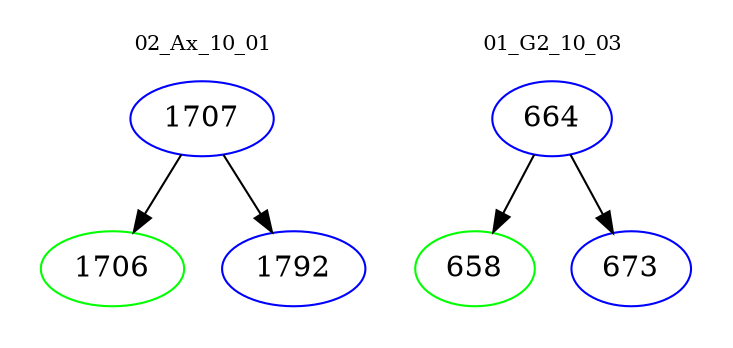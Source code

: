 digraph{
subgraph cluster_0 {
color = white
label = "02_Ax_10_01";
fontsize=10;
T0_1707 [label="1707", color="blue"]
T0_1707 -> T0_1706 [color="black"]
T0_1706 [label="1706", color="green"]
T0_1707 -> T0_1792 [color="black"]
T0_1792 [label="1792", color="blue"]
}
subgraph cluster_1 {
color = white
label = "01_G2_10_03";
fontsize=10;
T1_664 [label="664", color="blue"]
T1_664 -> T1_658 [color="black"]
T1_658 [label="658", color="green"]
T1_664 -> T1_673 [color="black"]
T1_673 [label="673", color="blue"]
}
}
